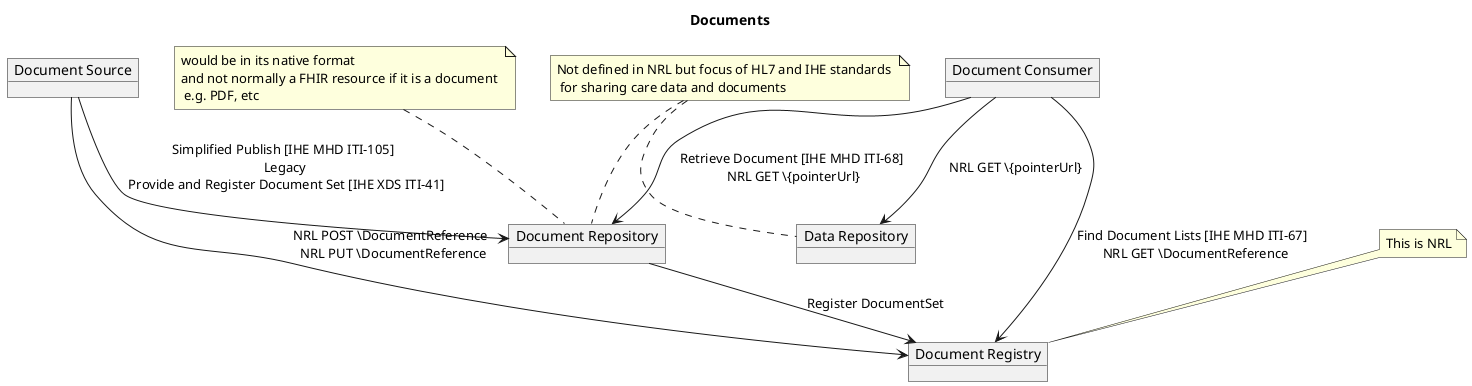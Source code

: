 @startuml

title Documents

object "Document Source" as documentSource {

}


object "Document Registry" as documentRegistry {

}

object "Document Repository" as documentRepository {

}

object "Data Repository" as dataRepository {

}


object "Document Consumer" as documentConsumer {

}

documentSource --> documentRepository : Simplified Publish [IHE MHD ITI-105] \n Legacy \n Provide and Register Document Set [IHE XDS ITI-41]
documentRepository --> documentRegistry : Register DocumentSet
documentSource --> documentRegistry: NRL POST \DocumentReference \n NRL PUT \DocumentReference
documentConsumer --> documentRegistry: Find Document Lists [IHE MHD ITI-67] \n NRL GET \DocumentReference
documentConsumer --> documentRepository: Retrieve Document [IHE MHD ITI-68]\n NRL GET \{pointerUrl}
documentConsumer --> dataRepository: NRL GET \{pointerUrl}

note "would be in its native format \nand not normally a FHIR resource if it is a document \n e.g. PDF, etc" as raw
note "This is NRL" as nrl
note "Not defined in NRL but focus of HL7 and IHE standards \n for sharing care data and documents" as ihe

raw .. documentRepository
nrl .. documentRegistry
ihe .. dataRepository
ihe .. documentRepository

@enduml
